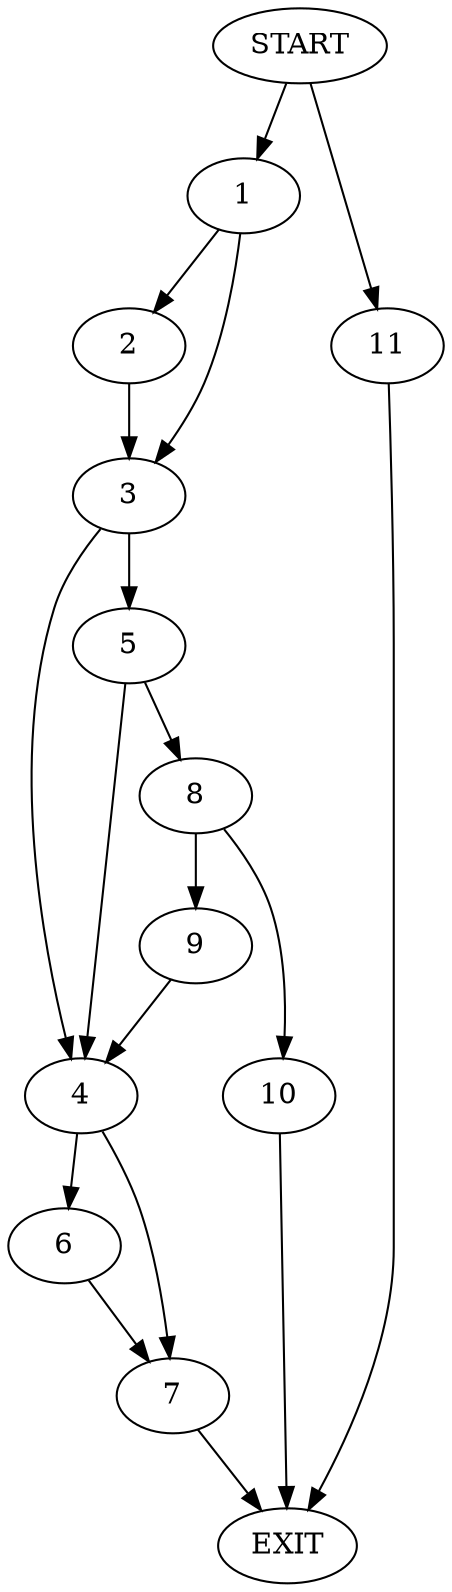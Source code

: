 digraph {
0 [label="START"]
12 [label="EXIT"]
0 -> 1
1 -> 2
1 -> 3
3 -> 4
3 -> 5
2 -> 3
4 -> 6
4 -> 7
5 -> 4
5 -> 8
8 -> 9
8 -> 10
9 -> 4
10 -> 12
0 -> 11
11 -> 12
7 -> 12
6 -> 7
}
